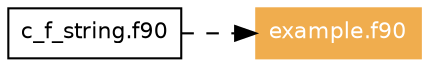 digraph "sourcefile~~c_f_string.f90~~AfferentGraph" {
	graph [concentrate=true id="sourcefile~~c_f_string.f90~~AfferentGraph" rankdir=LR size="8.90625,1000.0"]
	node [fontname=Helvetica fontsize=10.5 height=0.0 margin=0.08 shape=box]
	edge [fontname=Helvetica fontsize=9.5]
		"sourcefile~c_f_string.f90" [label="c_f_string.f90"]
		"sourcefile~example.f90" [label="example.f90" URL="../sourcefile/example.f90.html" color="#f0ad4e" fontcolor=white style=filled]
			"sourcefile~c_f_string.f90" -> "sourcefile~example.f90" [color="#000000" style=dashed]
}